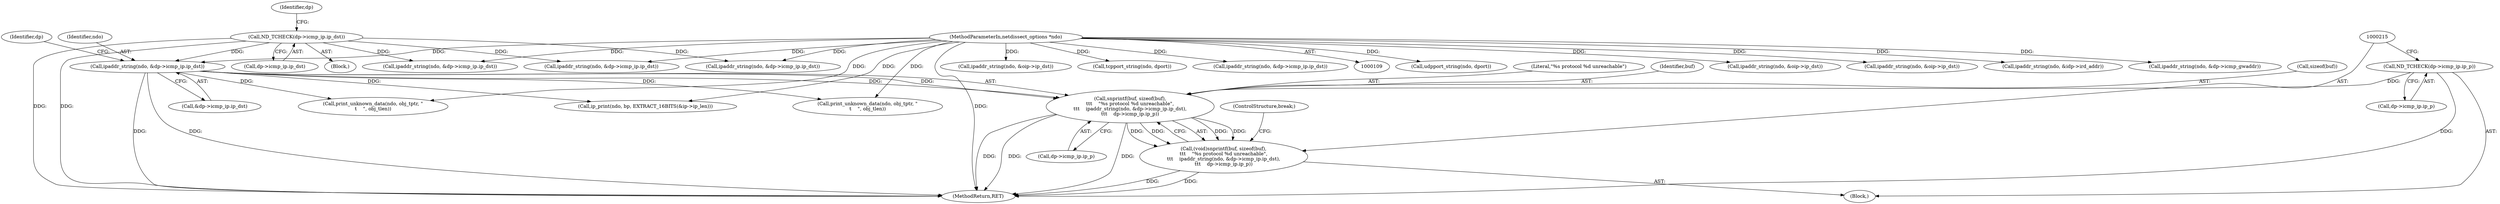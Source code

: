 digraph "0_tcpdump_8509ef02eceb2bbb479cea10fe4a7ec6395f1a8b@API" {
"1000216" [label="(Call,snprintf(buf, sizeof(buf),\n\t\t\t    \"%s protocol %d unreachable\",\n\t\t\t    ipaddr_string(ndo, &dp->icmp_ip.ip_dst),\n\t\t\t    dp->icmp_ip.ip_p))"];
"1000221" [label="(Call,ipaddr_string(ndo, &dp->icmp_ip.ip_dst))"];
"1000110" [label="(MethodParameterIn,netdissect_options *ndo)"];
"1000196" [label="(Call,ND_TCHECK(dp->icmp_ip.ip_dst))"];
"1000208" [label="(Call,ND_TCHECK(dp->icmp_ip.ip_p))"];
"1000214" [label="(Call,(void)snprintf(buf, sizeof(buf),\n\t\t\t    \"%s protocol %d unreachable\",\n\t\t\t    ipaddr_string(ndo, &dp->icmp_ip.ip_dst),\n\t\t\t    dp->icmp_ip.ip_p))"];
"1000223" [label="(Call,&dp->icmp_ip.ip_dst)"];
"1000204" [label="(Identifier,dp)"];
"1000209" [label="(Call,dp->icmp_ip.ip_p)"];
"1000221" [label="(Call,ipaddr_string(ndo, &dp->icmp_ip.ip_dst))"];
"1000218" [label="(Call,sizeof(buf))"];
"1000311" [label="(Call,udpport_string(ndo, dport))"];
"1000229" [label="(Call,dp->icmp_ip.ip_p)"];
"1000220" [label="(Literal,\"%s protocol %d unreachable\")"];
"1000323" [label="(Call,ipaddr_string(ndo, &oip->ip_dst))"];
"1000234" [label="(ControlStructure,break;)"];
"1000196" [label="(Call,ND_TCHECK(dp->icmp_ip.ip_dst))"];
"1001265" [label="(MethodReturn,RET)"];
"1000208" [label="(Call,ND_TCHECK(dp->icmp_ip.ip_p))"];
"1000964" [label="(Call,ip_print(ndo, bp, EXTRACT_16BITS(&ip->ip_len)))"];
"1000408" [label="(Call,ipaddr_string(ndo, &dp->icmp_ip.ip_dst))"];
"1000287" [label="(Call,ipaddr_string(ndo, &oip->ip_dst))"];
"1000656" [label="(Call,ipaddr_string(ndo, &idp->ird_addr))"];
"1000206" [label="(Block,)"];
"1000110" [label="(MethodParameterIn,netdissect_options *ndo)"];
"1000162" [label="(Block,)"];
"1000214" [label="(Call,(void)snprintf(buf, sizeof(buf),\n\t\t\t    \"%s protocol %d unreachable\",\n\t\t\t    ipaddr_string(ndo, &dp->icmp_ip.ip_dst),\n\t\t\t    dp->icmp_ip.ip_p))"];
"1000216" [label="(Call,snprintf(buf, sizeof(buf),\n\t\t\t    \"%s protocol %d unreachable\",\n\t\t\t    ipaddr_string(ndo, &dp->icmp_ip.ip_dst),\n\t\t\t    dp->icmp_ip.ip_p))"];
"1001242" [label="(Call,print_unknown_data(ndo, obj_tptr, \"\n\t    \", obj_tlen))"];
"1000448" [label="(Call,ipaddr_string(ndo, &dp->icmp_gwaddr))"];
"1000197" [label="(Call,dp->icmp_ip.ip_dst)"];
"1000383" [label="(Call,ipaddr_string(ndo, &dp->icmp_ip.ip_dst))"];
"1000217" [label="(Identifier,buf)"];
"1001234" [label="(Call,print_unknown_data(ndo, obj_tptr, \"\n\t    \", obj_tlen))"];
"1000231" [label="(Identifier,dp)"];
"1000305" [label="(Call,ipaddr_string(ndo, &oip->ip_dst))"];
"1000293" [label="(Call,tcpport_string(ndo, dport))"];
"1000365" [label="(Call,ipaddr_string(ndo, &dp->icmp_ip.ip_dst))"];
"1000440" [label="(Call,ipaddr_string(ndo, &dp->icmp_ip.ip_dst))"];
"1000222" [label="(Identifier,ndo)"];
"1000216" -> "1000214"  [label="AST: "];
"1000216" -> "1000229"  [label="CFG: "];
"1000217" -> "1000216"  [label="AST: "];
"1000218" -> "1000216"  [label="AST: "];
"1000220" -> "1000216"  [label="AST: "];
"1000221" -> "1000216"  [label="AST: "];
"1000229" -> "1000216"  [label="AST: "];
"1000214" -> "1000216"  [label="CFG: "];
"1000216" -> "1001265"  [label="DDG: "];
"1000216" -> "1001265"  [label="DDG: "];
"1000216" -> "1001265"  [label="DDG: "];
"1000216" -> "1000214"  [label="DDG: "];
"1000216" -> "1000214"  [label="DDG: "];
"1000216" -> "1000214"  [label="DDG: "];
"1000216" -> "1000214"  [label="DDG: "];
"1000221" -> "1000216"  [label="DDG: "];
"1000221" -> "1000216"  [label="DDG: "];
"1000208" -> "1000216"  [label="DDG: "];
"1000221" -> "1000223"  [label="CFG: "];
"1000222" -> "1000221"  [label="AST: "];
"1000223" -> "1000221"  [label="AST: "];
"1000231" -> "1000221"  [label="CFG: "];
"1000221" -> "1001265"  [label="DDG: "];
"1000221" -> "1001265"  [label="DDG: "];
"1000110" -> "1000221"  [label="DDG: "];
"1000196" -> "1000221"  [label="DDG: "];
"1000221" -> "1000964"  [label="DDG: "];
"1000221" -> "1001234"  [label="DDG: "];
"1000221" -> "1001242"  [label="DDG: "];
"1000110" -> "1000109"  [label="AST: "];
"1000110" -> "1001265"  [label="DDG: "];
"1000110" -> "1000287"  [label="DDG: "];
"1000110" -> "1000293"  [label="DDG: "];
"1000110" -> "1000305"  [label="DDG: "];
"1000110" -> "1000311"  [label="DDG: "];
"1000110" -> "1000323"  [label="DDG: "];
"1000110" -> "1000365"  [label="DDG: "];
"1000110" -> "1000383"  [label="DDG: "];
"1000110" -> "1000408"  [label="DDG: "];
"1000110" -> "1000440"  [label="DDG: "];
"1000110" -> "1000448"  [label="DDG: "];
"1000110" -> "1000656"  [label="DDG: "];
"1000110" -> "1000964"  [label="DDG: "];
"1000110" -> "1001234"  [label="DDG: "];
"1000110" -> "1001242"  [label="DDG: "];
"1000196" -> "1000162"  [label="AST: "];
"1000196" -> "1000197"  [label="CFG: "];
"1000197" -> "1000196"  [label="AST: "];
"1000204" -> "1000196"  [label="CFG: "];
"1000196" -> "1001265"  [label="DDG: "];
"1000196" -> "1001265"  [label="DDG: "];
"1000196" -> "1000365"  [label="DDG: "];
"1000196" -> "1000383"  [label="DDG: "];
"1000196" -> "1000408"  [label="DDG: "];
"1000208" -> "1000206"  [label="AST: "];
"1000208" -> "1000209"  [label="CFG: "];
"1000209" -> "1000208"  [label="AST: "];
"1000215" -> "1000208"  [label="CFG: "];
"1000208" -> "1001265"  [label="DDG: "];
"1000214" -> "1000206"  [label="AST: "];
"1000215" -> "1000214"  [label="AST: "];
"1000234" -> "1000214"  [label="CFG: "];
"1000214" -> "1001265"  [label="DDG: "];
"1000214" -> "1001265"  [label="DDG: "];
}
